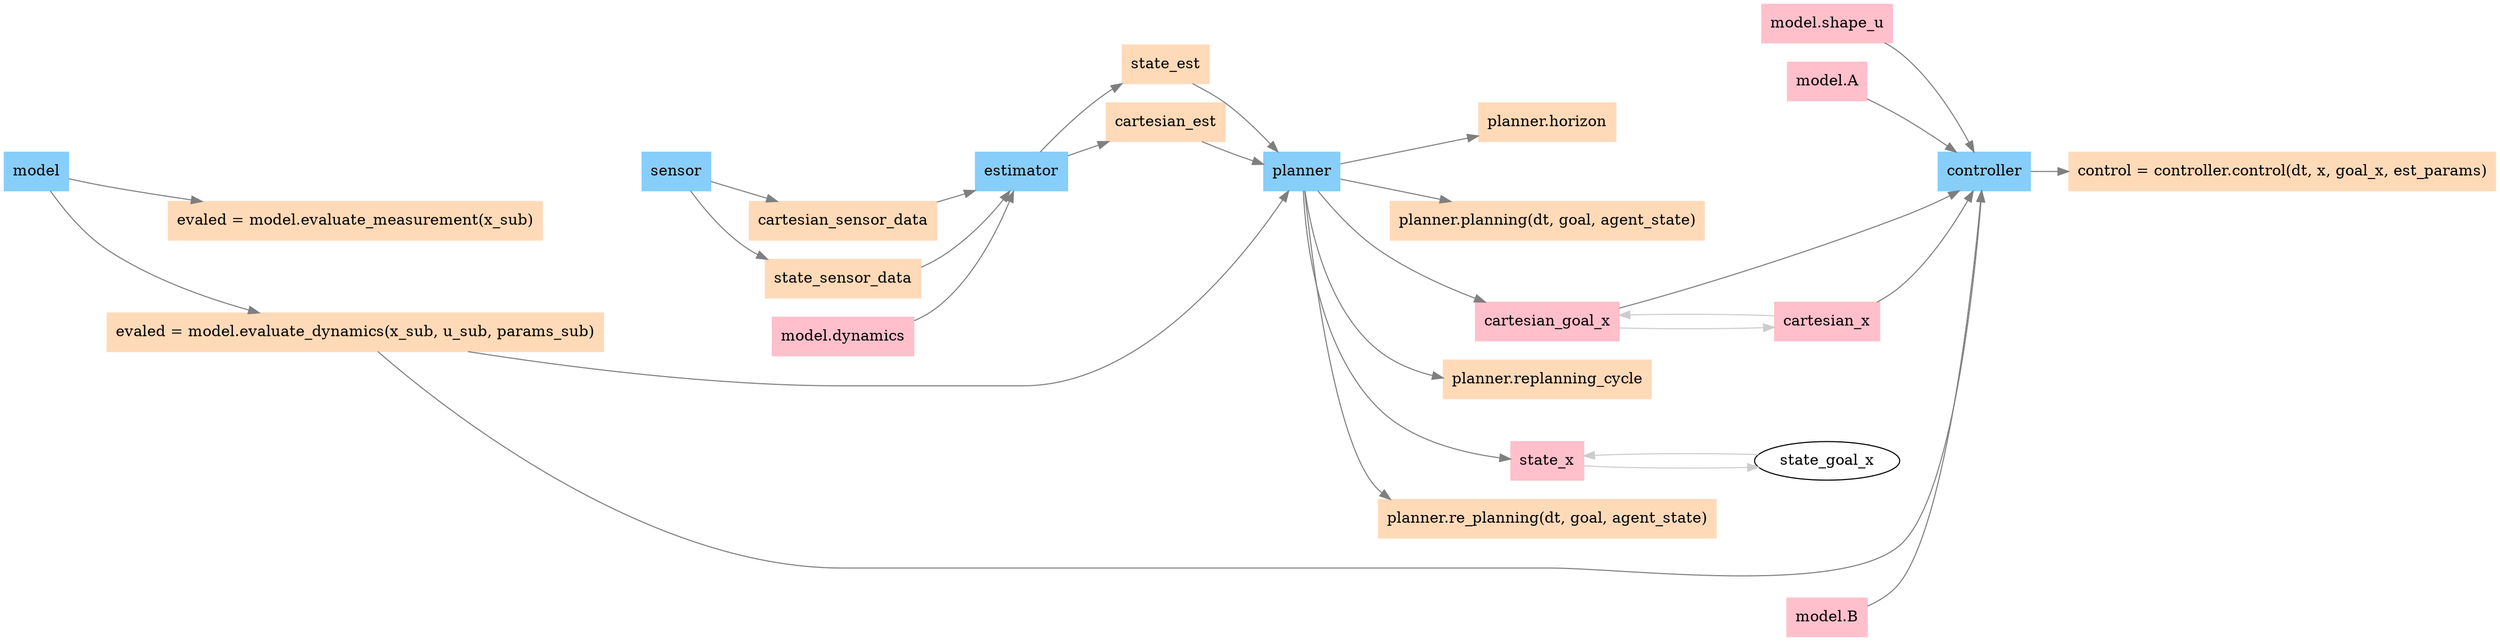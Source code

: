 digraph G {
	compound=true rankdir=LR
	sensor [color=lightskyblue fillcolor=lightskyblue shape=box style=filled]
	controller [color=lightskyblue fillcolor=lightskyblue shape=box style=filled]
	estimator [color=lightskyblue fillcolor=lightskyblue shape=box style=filled]
	model [color=lightskyblue fillcolor=lightskyblue shape=box style=filled]
	planner [color=lightskyblue fillcolor=lightskyblue shape=box style=filled]
	cartesian_sensor_data [color=peachpuff fillcolor=peachpuff shape=box style=filled]
	"planner.planning(dt, goal, agent_state)" [color=peachpuff fillcolor=peachpuff shape=box style=filled]
	"model.dynamics" [color=peachpuff fillcolor=peachpuff shape=box style=filled]
	state_est [color=peachpuff fillcolor=peachpuff shape=box style=filled]
	cartesian_goal_x [color=peachpuff fillcolor=peachpuff shape=box style=filled]
	state_sensor_data [color=peachpuff fillcolor=peachpuff shape=box style=filled]
	"planner.replanning_cycle" [color=peachpuff fillcolor=peachpuff shape=box style=filled]
	"model.shape_u" [color=peachpuff fillcolor=peachpuff shape=box style=filled]
	cartesian_x [color=peachpuff fillcolor=peachpuff shape=box style=filled]
	"control = controller.control(dt, x, goal_x, est_params)" [color=peachpuff fillcolor=peachpuff shape=box style=filled]
	cartesian_est [color=peachpuff fillcolor=peachpuff shape=box style=filled]
	"model.A" [color=peachpuff fillcolor=peachpuff shape=box style=filled]
	state_x [color=peachpuff fillcolor=peachpuff shape=box style=filled]
	"evaled = model.evaluate_dynamics(x_sub, u_sub, params_sub)" [color=peachpuff fillcolor=peachpuff shape=box style=filled]
	"evaled = model.evaluate_measurement(x_sub)" [color=peachpuff fillcolor=peachpuff shape=box style=filled]
	"planner.re_planning(dt, goal, agent_state)" [color=peachpuff fillcolor=peachpuff shape=box style=filled]
	"model.B" [color=peachpuff fillcolor=peachpuff shape=box style=filled]
	"planner.horizon" [color=peachpuff fillcolor=peachpuff shape=box style=filled]
	"model.dynamics" [color=pink fillcolor=pink shape=box style=filled]
	"model.shape_u" [color=pink fillcolor=pink shape=box style=filled]
	cartesian_x [color=pink fillcolor=pink shape=box style=filled]
	"model.A" [color=pink fillcolor=pink shape=box style=filled]
	"model.B" [color=pink fillcolor=pink shape=box style=filled]
	cartesian_goal_x [color=pink fillcolor=pink shape=box style=filled]
	state_x [color=pink fillcolor=pink shape=box style=filled]
	cartesian_x -> controller [color=gray50]
	cartesian_goal_x -> controller [color=gray50]
	"model.shape_u" -> controller [color=gray50]
	"model.A" -> controller [color=gray50]
	"model.B" -> controller [color=gray50]
	"evaled = model.evaluate_dynamics(x_sub, u_sub, params_sub)" -> controller [color=gray50]
	"evaled = model.evaluate_dynamics(x_sub, u_sub, params_sub)" -> planner [color=gray50]
	controller -> "control = controller.control(dt, x, goal_x, est_params)" [color=gray50]
	state_sensor_data -> estimator [color=gray50]
	cartesian_sensor_data -> estimator [color=gray50]
	"model.dynamics" -> estimator [color=gray50]
	estimator -> cartesian_est [color=gray50]
	estimator -> state_est [color=gray50]
	model -> "evaled = model.evaluate_dynamics(x_sub, u_sub, params_sub)" [color=gray50]
	model -> "evaled = model.evaluate_measurement(x_sub)" [color=gray50]
	cartesian_est -> planner [color=gray50]
	state_est -> planner [color=gray50]
	planner -> state_x [color=gray50]
	planner -> cartesian_goal_x [color=gray50]
	planner -> "planner.horizon" [color=gray50]
	planner -> "planner.replanning_cycle" [color=gray50]
	planner -> "planner.planning(dt, goal, agent_state)" [color=gray50]
	planner -> "planner.re_planning(dt, goal, agent_state)" [color=gray50]
	sensor -> state_sensor_data [color=gray50]
	sensor -> cartesian_sensor_data [color=gray50]
	cartesian_x -> cartesian_goal_x [color=gray80 weight=100]
	cartesian_goal_x -> cartesian_x [color=gray80 weight=100]
	state_x -> state_goal_x [color=gray80 weight=100]
	state_goal_x -> state_x [color=gray80 weight=100]
	model -> sensor [style=invis weight=1000]
	sensor -> estimator [style=invis weight=1000]
	estimator -> planner [style=invis weight=1000]
	planner -> controller [style=invis weight=1000]
	"evaled = model.evaluate_dynamics(x_sub, u_sub, params_sub)" -> sensor [style=invis]
	"evaled = model.evaluate_measurement(x_sub)" -> sensor [style=invis]
	state_sensor_data -> estimator [style=invis]
	cartesian_sensor_data -> estimator [style=invis]
	cartesian_est -> planner [style=invis]
	state_est -> planner [style=invis]
	state_x -> controller [style=invis]
	cartesian_goal_x -> controller [style=invis]
	"planner.horizon" -> controller [style=invis]
	"planner.replanning_cycle" -> controller [style=invis]
	"planner.planning(dt, goal, agent_state)" -> controller [style=invis]
	"planner.re_planning(dt, goal, agent_state)" -> controller [style=invis]
	{
		rank=same
		"evaled = model.evaluate_dynamics(x_sub, u_sub, params_sub)"
		"evaled = model.evaluate_measurement(x_sub)"
	}
	{
		rank=same
		state_sensor_data
		cartesian_sensor_data
	}
	{
		rank=same
		cartesian_est
		state_est
	}
	{
		rank=same
		state_x
		cartesian_goal_x
		"planner.horizon"
		"planner.replanning_cycle"
		"planner.planning(dt, goal, agent_state)"
		"planner.re_planning(dt, goal, agent_state)"
	}
	{
		rank=same
		"control = controller.control(dt, x, goal_x, est_params)"
	}
}

